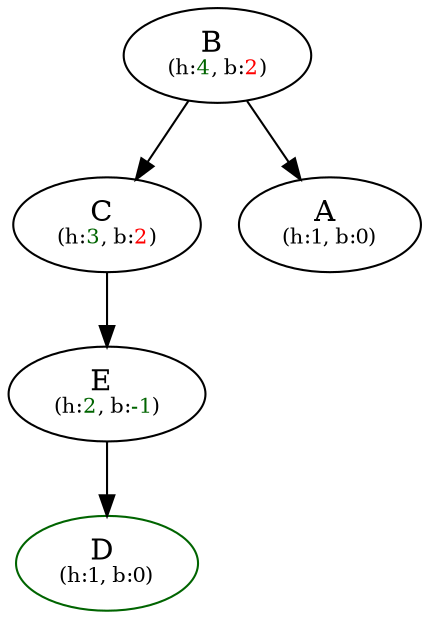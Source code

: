 digraph {
  nB [label="B" pos="4.0,3.0!" label=<B <br/><font point-size="10">(h:<font color="darkgreen">4</font>, b:<font color="red">2</font>)</font>>]
  nC [label="C" pos="8.0,2.0!" label=<C <br/><font point-size="10">(h:<font color="darkgreen">3</font>, b:<font color="red">2</font>)</font>>]
  nE [label="E" pos="10.0,1.0!" label=<E <br/><font point-size="10">(h:<font color="darkgreen">2</font>, b:<font color="darkgreen">-1</font>)</font>>]
  nD [label="D" pos="9.0,0.0!" color="darkgreen" label=<D <br/><font point-size="10">(h:1, b:0)</font>>]
  nA [label="A" pos="0.0,2.0!" label=<A <br/><font point-size="10">(h:1, b:0)</font>>]
  nB -> nC 
  nC -> nE 
  nE -> nD 
  nB -> nA 
}